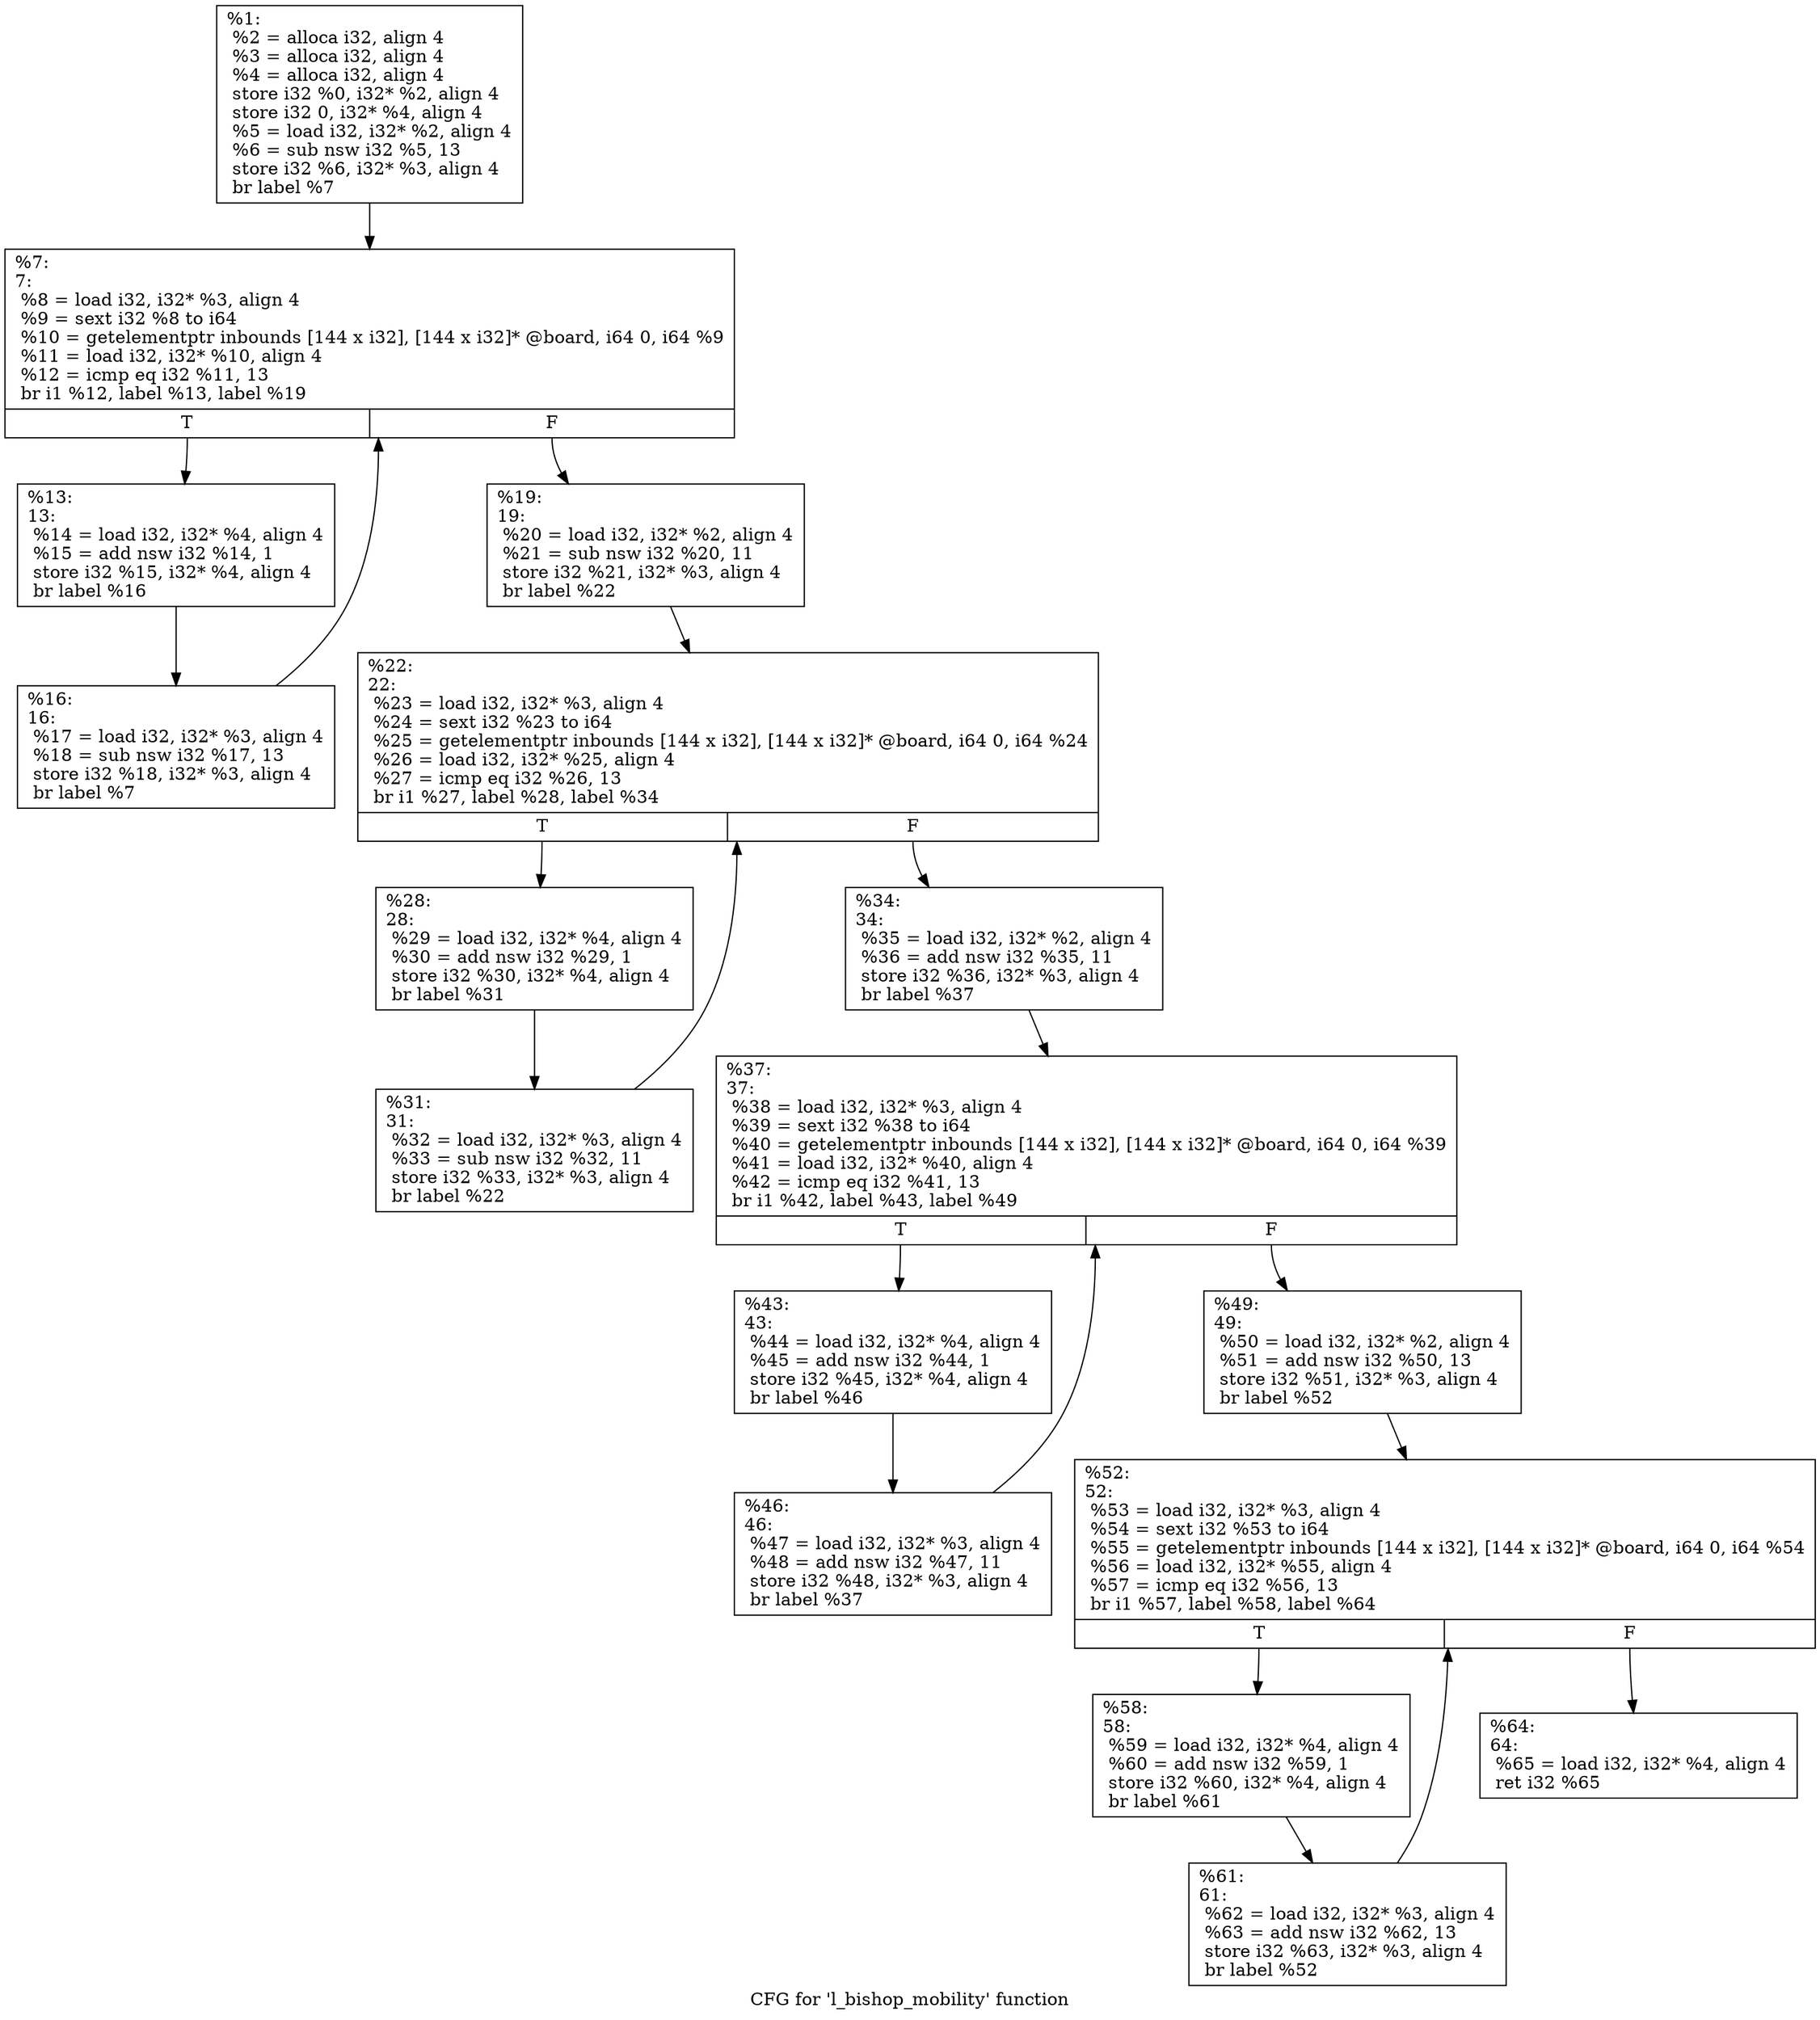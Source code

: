 digraph "CFG for 'l_bishop_mobility' function" {
	label="CFG for 'l_bishop_mobility' function";

	Node0x27b6a80 [shape=record,label="{%1:\l  %2 = alloca i32, align 4\l  %3 = alloca i32, align 4\l  %4 = alloca i32, align 4\l  store i32 %0, i32* %2, align 4\l  store i32 0, i32* %4, align 4\l  %5 = load i32, i32* %2, align 4\l  %6 = sub nsw i32 %5, 13\l  store i32 %6, i32* %3, align 4\l  br label %7\l}"];
	Node0x27b6a80 -> Node0x27b8cf0;
	Node0x27b8cf0 [shape=record,label="{%7:\l7:                                                \l  %8 = load i32, i32* %3, align 4\l  %9 = sext i32 %8 to i64\l  %10 = getelementptr inbounds [144 x i32], [144 x i32]* @board, i64 0, i64 %9\l  %11 = load i32, i32* %10, align 4\l  %12 = icmp eq i32 %11, 13\l  br i1 %12, label %13, label %19\l|{<s0>T|<s1>F}}"];
	Node0x27b8cf0:s0 -> Node0x27b8d40;
	Node0x27b8cf0:s1 -> Node0x27b8de0;
	Node0x27b8d40 [shape=record,label="{%13:\l13:                                               \l  %14 = load i32, i32* %4, align 4\l  %15 = add nsw i32 %14, 1\l  store i32 %15, i32* %4, align 4\l  br label %16\l}"];
	Node0x27b8d40 -> Node0x27b8d90;
	Node0x27b8d90 [shape=record,label="{%16:\l16:                                               \l  %17 = load i32, i32* %3, align 4\l  %18 = sub nsw i32 %17, 13\l  store i32 %18, i32* %3, align 4\l  br label %7\l}"];
	Node0x27b8d90 -> Node0x27b8cf0;
	Node0x27b8de0 [shape=record,label="{%19:\l19:                                               \l  %20 = load i32, i32* %2, align 4\l  %21 = sub nsw i32 %20, 11\l  store i32 %21, i32* %3, align 4\l  br label %22\l}"];
	Node0x27b8de0 -> Node0x27b8e30;
	Node0x27b8e30 [shape=record,label="{%22:\l22:                                               \l  %23 = load i32, i32* %3, align 4\l  %24 = sext i32 %23 to i64\l  %25 = getelementptr inbounds [144 x i32], [144 x i32]* @board, i64 0, i64 %24\l  %26 = load i32, i32* %25, align 4\l  %27 = icmp eq i32 %26, 13\l  br i1 %27, label %28, label %34\l|{<s0>T|<s1>F}}"];
	Node0x27b8e30:s0 -> Node0x27b8e80;
	Node0x27b8e30:s1 -> Node0x27b8f20;
	Node0x27b8e80 [shape=record,label="{%28:\l28:                                               \l  %29 = load i32, i32* %4, align 4\l  %30 = add nsw i32 %29, 1\l  store i32 %30, i32* %4, align 4\l  br label %31\l}"];
	Node0x27b8e80 -> Node0x27b8ed0;
	Node0x27b8ed0 [shape=record,label="{%31:\l31:                                               \l  %32 = load i32, i32* %3, align 4\l  %33 = sub nsw i32 %32, 11\l  store i32 %33, i32* %3, align 4\l  br label %22\l}"];
	Node0x27b8ed0 -> Node0x27b8e30;
	Node0x27b8f20 [shape=record,label="{%34:\l34:                                               \l  %35 = load i32, i32* %2, align 4\l  %36 = add nsw i32 %35, 11\l  store i32 %36, i32* %3, align 4\l  br label %37\l}"];
	Node0x27b8f20 -> Node0x27b8f70;
	Node0x27b8f70 [shape=record,label="{%37:\l37:                                               \l  %38 = load i32, i32* %3, align 4\l  %39 = sext i32 %38 to i64\l  %40 = getelementptr inbounds [144 x i32], [144 x i32]* @board, i64 0, i64 %39\l  %41 = load i32, i32* %40, align 4\l  %42 = icmp eq i32 %41, 13\l  br i1 %42, label %43, label %49\l|{<s0>T|<s1>F}}"];
	Node0x27b8f70:s0 -> Node0x27b8fc0;
	Node0x27b8f70:s1 -> Node0x27b9060;
	Node0x27b8fc0 [shape=record,label="{%43:\l43:                                               \l  %44 = load i32, i32* %4, align 4\l  %45 = add nsw i32 %44, 1\l  store i32 %45, i32* %4, align 4\l  br label %46\l}"];
	Node0x27b8fc0 -> Node0x27b9010;
	Node0x27b9010 [shape=record,label="{%46:\l46:                                               \l  %47 = load i32, i32* %3, align 4\l  %48 = add nsw i32 %47, 11\l  store i32 %48, i32* %3, align 4\l  br label %37\l}"];
	Node0x27b9010 -> Node0x27b8f70;
	Node0x27b9060 [shape=record,label="{%49:\l49:                                               \l  %50 = load i32, i32* %2, align 4\l  %51 = add nsw i32 %50, 13\l  store i32 %51, i32* %3, align 4\l  br label %52\l}"];
	Node0x27b9060 -> Node0x27b90b0;
	Node0x27b90b0 [shape=record,label="{%52:\l52:                                               \l  %53 = load i32, i32* %3, align 4\l  %54 = sext i32 %53 to i64\l  %55 = getelementptr inbounds [144 x i32], [144 x i32]* @board, i64 0, i64 %54\l  %56 = load i32, i32* %55, align 4\l  %57 = icmp eq i32 %56, 13\l  br i1 %57, label %58, label %64\l|{<s0>T|<s1>F}}"];
	Node0x27b90b0:s0 -> Node0x27b9100;
	Node0x27b90b0:s1 -> Node0x27b91a0;
	Node0x27b9100 [shape=record,label="{%58:\l58:                                               \l  %59 = load i32, i32* %4, align 4\l  %60 = add nsw i32 %59, 1\l  store i32 %60, i32* %4, align 4\l  br label %61\l}"];
	Node0x27b9100 -> Node0x27b9150;
	Node0x27b9150 [shape=record,label="{%61:\l61:                                               \l  %62 = load i32, i32* %3, align 4\l  %63 = add nsw i32 %62, 13\l  store i32 %63, i32* %3, align 4\l  br label %52\l}"];
	Node0x27b9150 -> Node0x27b90b0;
	Node0x27b91a0 [shape=record,label="{%64:\l64:                                               \l  %65 = load i32, i32* %4, align 4\l  ret i32 %65\l}"];
}
